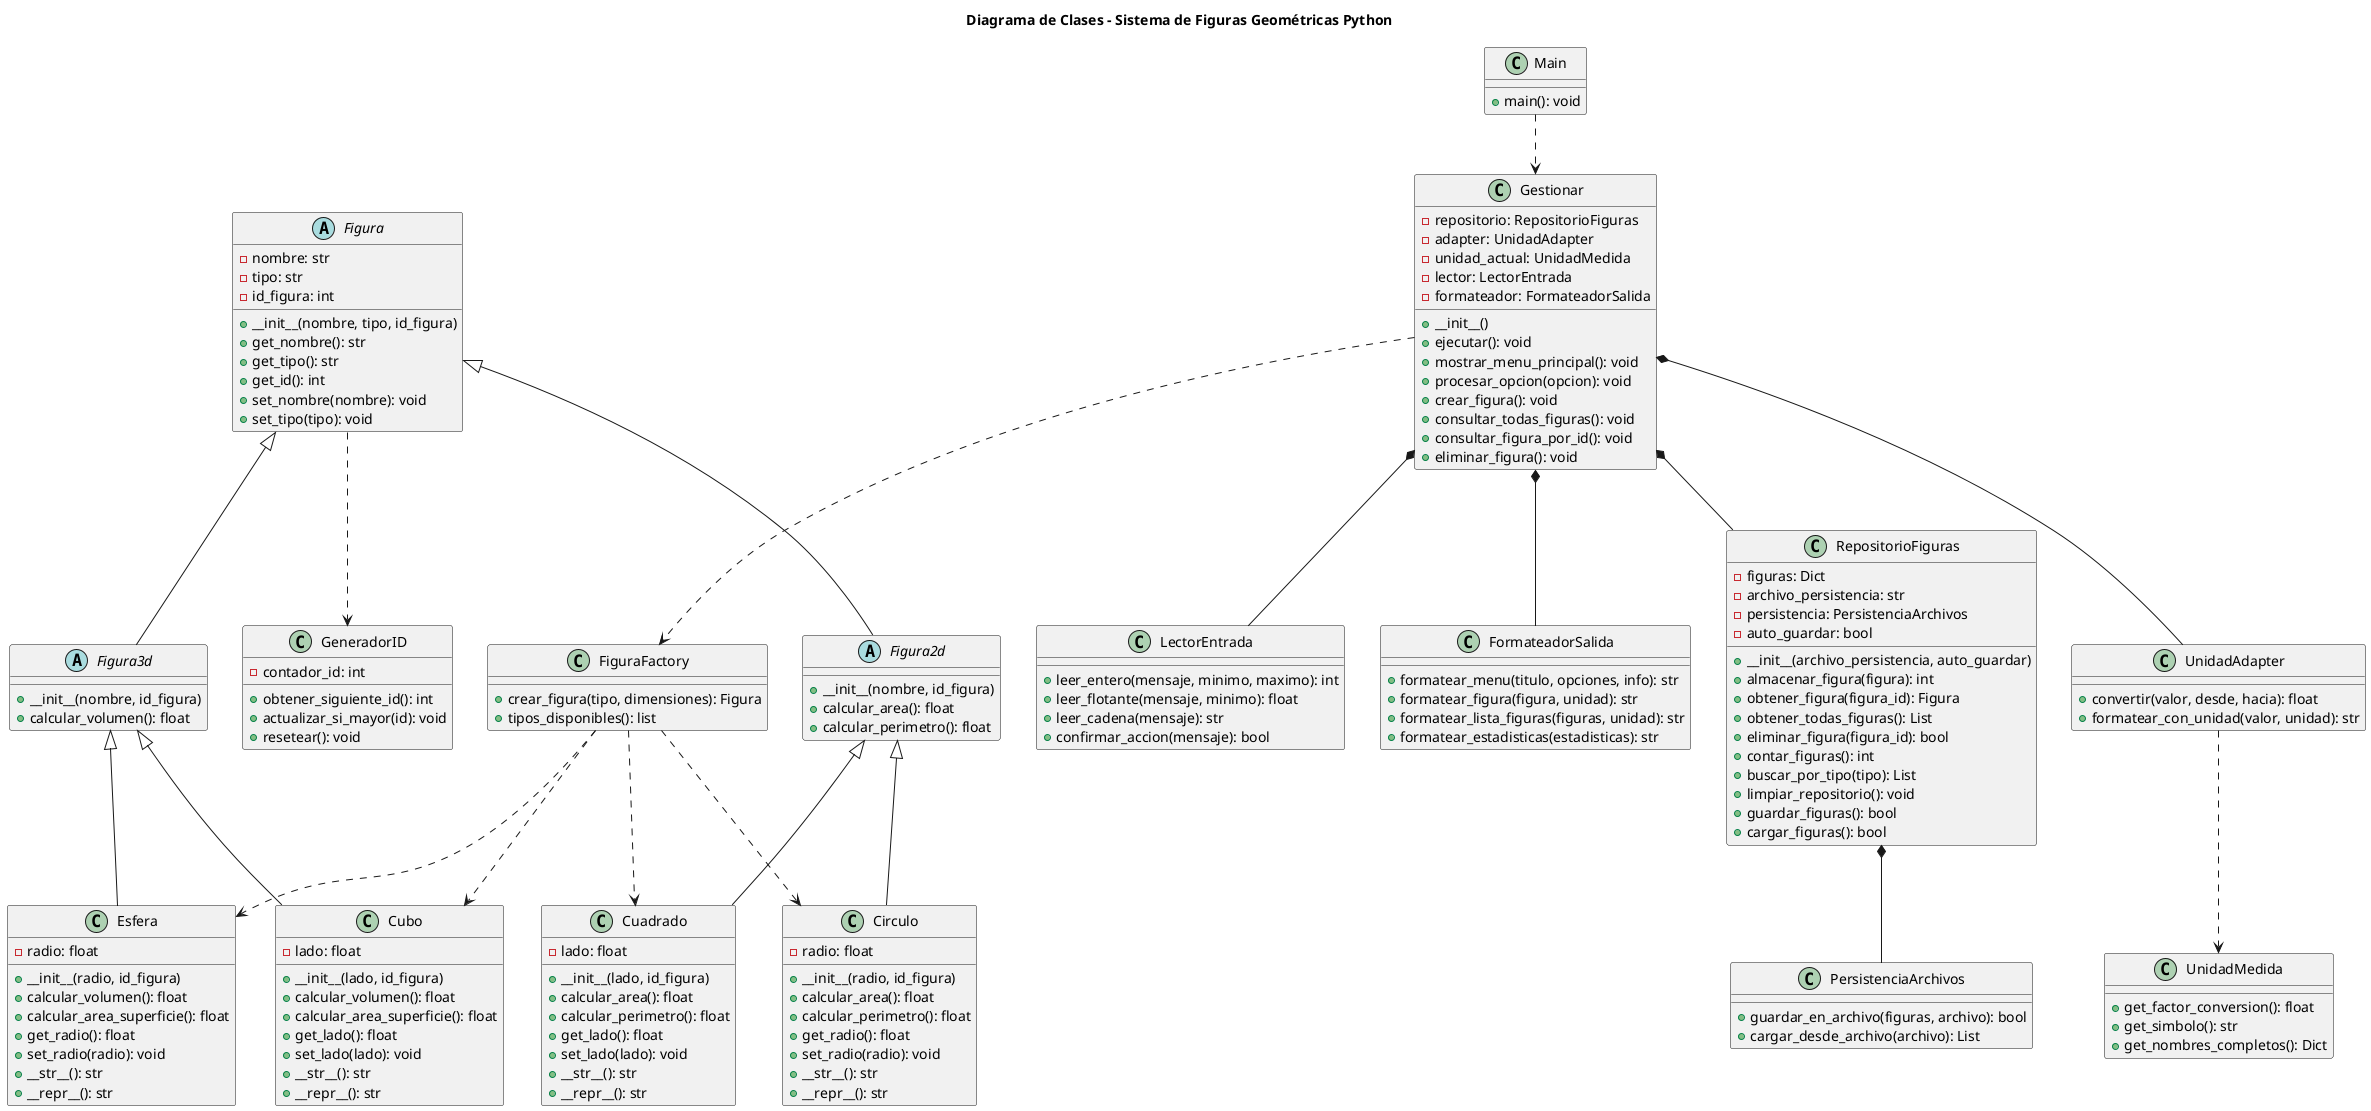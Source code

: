 @startuml DiagramaClases
title Diagrama de Clases - Sistema de Figuras Geométricas Python

abstract class Figura {
  - nombre: str
  - tipo: str
  - id_figura: int
  + __init__(nombre, tipo, id_figura)
  + get_nombre(): str
  + get_tipo(): str
  + get_id(): int
  + set_nombre(nombre): void
  + set_tipo(tipo): void
}

abstract class Figura2d {
  + __init__(nombre, id_figura)
  + calcular_area(): float
  + calcular_perimetro(): float
}

abstract class Figura3d {
  + __init__(nombre, id_figura)
  + calcular_volumen(): float
}

class Circulo {
  - radio: float
  + __init__(radio, id_figura)
  + calcular_area(): float
  + calcular_perimetro(): float
  + get_radio(): float
  + set_radio(radio): void
  + __str__(): str
  + __repr__(): str
}

class Cuadrado {
  - lado: float
  + __init__(lado, id_figura)
  + calcular_area(): float
  + calcular_perimetro(): float
  + get_lado(): float
  + set_lado(lado): void
  + __str__(): str
  + __repr__(): str
}

class Cubo {
  - lado: float
  + __init__(lado, id_figura)
  + calcular_volumen(): float
  + calcular_area_superficie(): float
  + get_lado(): float
  + set_lado(lado): void
  + __str__(): str
  + __repr__(): str
}

class Esfera {
  - radio: float
  + __init__(radio, id_figura)
  + calcular_volumen(): float
  + calcular_area_superficie(): float
  + get_radio(): float
  + set_radio(radio): void
  + __str__(): str
  + __repr__(): str
}

class FiguraFactory {
  + crear_figura(tipo, dimensiones): Figura
  + tipos_disponibles(): list
}

class RepositorioFiguras {
  - figuras: Dict
  - archivo_persistencia: str
  - persistencia: PersistenciaArchivos
  - auto_guardar: bool
  + __init__(archivo_persistencia, auto_guardar)
  + almacenar_figura(figura): int
  + obtener_figura(figura_id): Figura
  + obtener_todas_figuras(): List
  + eliminar_figura(figura_id): bool
  + contar_figuras(): int
  + buscar_por_tipo(tipo): List
  + limpiar_repositorio(): void
  + guardar_figuras(): bool
  + cargar_figuras(): bool
}

class Gestionar {
  - repositorio: RepositorioFiguras
  - adapter: UnidadAdapter
  - unidad_actual: UnidadMedida
  - lector: LectorEntrada
  - formateador: FormateadorSalida
  + __init__()
  + ejecutar(): void
  + mostrar_menu_principal(): void
  + procesar_opcion(opcion): void
  + crear_figura(): void
  + consultar_todas_figuras(): void
  + consultar_figura_por_id(): void
  + eliminar_figura(): void
}

class GeneradorID {
  - contador_id: int
  + obtener_siguiente_id(): int
  + actualizar_si_mayor(id): void
  + resetear(): void
}

class UnidadMedida {
  + get_factor_conversion(): float
  + get_simbolo(): str
  + get_nombres_completos(): Dict
}

class UnidadAdapter {
  + convertir(valor, desde, hacia): float
  + formatear_con_unidad(valor, unidad): str
}

class PersistenciaArchivos {
  + guardar_en_archivo(figuras, archivo): bool
  + cargar_desde_archivo(archivo): List
}

class LectorEntrada {
  + leer_entero(mensaje, minimo, maximo): int
  + leer_flotante(mensaje, minimo): float
  + leer_cadena(mensaje): str
  + confirmar_accion(mensaje): bool
}

class FormateadorSalida {
  + formatear_menu(titulo, opciones, info): str
  + formatear_figura(figura, unidad): str
  + formatear_lista_figuras(figuras, unidad): str
  + formatear_estadisticas(estadisticas): str
}

class Main {
  + main(): void
}

' Relaciones de herencia
Figura <|-- Figura2d
Figura <|-- Figura3d
Figura2d <|-- Circulo
Figura2d <|-- Cuadrado
Figura3d <|-- Cubo
Figura3d <|-- Esfera

' Relaciones de composición
Gestionar *-- RepositorioFiguras
Gestionar *-- UnidadAdapter
Gestionar *-- LectorEntrada
Gestionar *-- FormateadorSalida
RepositorioFiguras *-- PersistenciaArchivos

' Relaciones de dependencia
Figura ..> GeneradorID
FiguraFactory ..> Circulo
FiguraFactory ..> Cuadrado
FiguraFactory ..> Cubo
FiguraFactory ..> Esfera
Gestionar ..> FiguraFactory
UnidadAdapter ..> UnidadMedida
Main ..> Gestionar

@enduml
